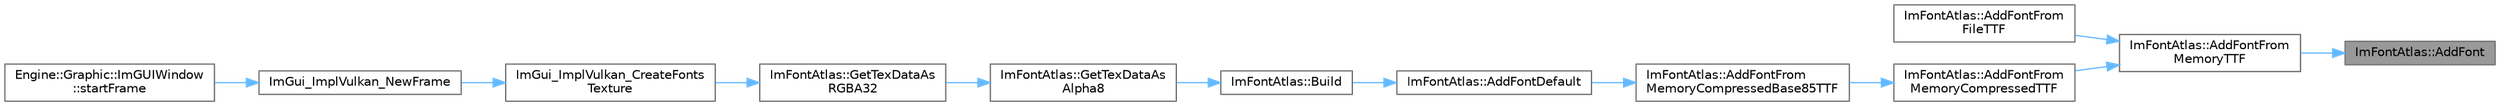 digraph "ImFontAtlas::AddFont"
{
 // LATEX_PDF_SIZE
  bgcolor="transparent";
  edge [fontname=Helvetica,fontsize=10,labelfontname=Helvetica,labelfontsize=10];
  node [fontname=Helvetica,fontsize=10,shape=box,height=0.2,width=0.4];
  rankdir="RL";
  Node1 [id="Node000001",label="ImFontAtlas::AddFont",height=0.2,width=0.4,color="gray40", fillcolor="grey60", style="filled", fontcolor="black",tooltip=" "];
  Node1 -> Node2 [id="edge1_Node000001_Node000002",dir="back",color="steelblue1",style="solid",tooltip=" "];
  Node2 [id="Node000002",label="ImFontAtlas::AddFontFrom\lMemoryTTF",height=0.2,width=0.4,color="grey40", fillcolor="white", style="filled",URL="$struct_im_font_atlas.html#a95eec9b791e9c509180030f8176406ff",tooltip=" "];
  Node2 -> Node3 [id="edge2_Node000002_Node000003",dir="back",color="steelblue1",style="solid",tooltip=" "];
  Node3 [id="Node000003",label="ImFontAtlas::AddFontFrom\lFileTTF",height=0.2,width=0.4,color="grey40", fillcolor="white", style="filled",URL="$struct_im_font_atlas.html#a26d0333bae95222ca2c2fd2886eae562",tooltip=" "];
  Node2 -> Node4 [id="edge3_Node000002_Node000004",dir="back",color="steelblue1",style="solid",tooltip=" "];
  Node4 [id="Node000004",label="ImFontAtlas::AddFontFrom\lMemoryCompressedTTF",height=0.2,width=0.4,color="grey40", fillcolor="white", style="filled",URL="$struct_im_font_atlas.html#a478ffa07777bf990ade02889e15a21ab",tooltip=" "];
  Node4 -> Node5 [id="edge4_Node000004_Node000005",dir="back",color="steelblue1",style="solid",tooltip=" "];
  Node5 [id="Node000005",label="ImFontAtlas::AddFontFrom\lMemoryCompressedBase85TTF",height=0.2,width=0.4,color="grey40", fillcolor="white", style="filled",URL="$struct_im_font_atlas.html#ab43b930beb57c0b998f42f4586677956",tooltip=" "];
  Node5 -> Node6 [id="edge5_Node000005_Node000006",dir="back",color="steelblue1",style="solid",tooltip=" "];
  Node6 [id="Node000006",label="ImFontAtlas::AddFontDefault",height=0.2,width=0.4,color="grey40", fillcolor="white", style="filled",URL="$struct_im_font_atlas.html#a9d2b4a94579bf603a0d2662cd8348cbd",tooltip=" "];
  Node6 -> Node7 [id="edge6_Node000006_Node000007",dir="back",color="steelblue1",style="solid",tooltip=" "];
  Node7 [id="Node000007",label="ImFontAtlas::Build",height=0.2,width=0.4,color="grey40", fillcolor="white", style="filled",URL="$struct_im_font_atlas.html#a81e39e30dffa4dd7e458a53297451e27",tooltip=" "];
  Node7 -> Node8 [id="edge7_Node000007_Node000008",dir="back",color="steelblue1",style="solid",tooltip=" "];
  Node8 [id="Node000008",label="ImFontAtlas::GetTexDataAs\lAlpha8",height=0.2,width=0.4,color="grey40", fillcolor="white", style="filled",URL="$struct_im_font_atlas.html#aeff1a1044a1ab68d8f27bb2819cd9f44",tooltip=" "];
  Node8 -> Node9 [id="edge8_Node000008_Node000009",dir="back",color="steelblue1",style="solid",tooltip=" "];
  Node9 [id="Node000009",label="ImFontAtlas::GetTexDataAs\lRGBA32",height=0.2,width=0.4,color="grey40", fillcolor="white", style="filled",URL="$struct_im_font_atlas.html#a8abb0c4e67ebb38249d4df71218c4eec",tooltip=" "];
  Node9 -> Node10 [id="edge9_Node000009_Node000010",dir="back",color="steelblue1",style="solid",tooltip=" "];
  Node10 [id="Node000010",label="ImGui_ImplVulkan_CreateFonts\lTexture",height=0.2,width=0.4,color="grey40", fillcolor="white", style="filled",URL="$imgui__impl__vulkan_8cpp.html#a1c82e91ac58260f067208117773c5426",tooltip=" "];
  Node10 -> Node11 [id="edge10_Node000010_Node000011",dir="back",color="steelblue1",style="solid",tooltip=" "];
  Node11 [id="Node000011",label="ImGui_ImplVulkan_NewFrame",height=0.2,width=0.4,color="grey40", fillcolor="white", style="filled",URL="$imgui__impl__vulkan_8cpp.html#a4c03e9375aa038eb0745c802af07fb21",tooltip=" "];
  Node11 -> Node12 [id="edge11_Node000011_Node000012",dir="back",color="steelblue1",style="solid",tooltip=" "];
  Node12 [id="Node000012",label="Engine::Graphic::ImGUIWindow\l::startFrame",height=0.2,width=0.4,color="grey40", fillcolor="white", style="filled",URL="$class_engine_1_1_graphic_1_1_im_g_u_i_window.html#a9ca05f8fa30f8ee342d254eb0d34948a",tooltip=" "];
}
